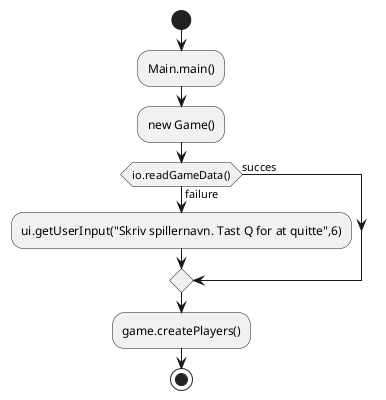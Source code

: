 

@startuml
'https://plantuml.com/activity-diagram-beta

start
:Main.main();
:new Game();
if (io.readGameData()) then (succes)

else (failure)
     :ui.getUserInput("Skriv spillernavn. Tast Q for at quitte",6);

      endif

:game.createPlayers();


stop

@enduml
